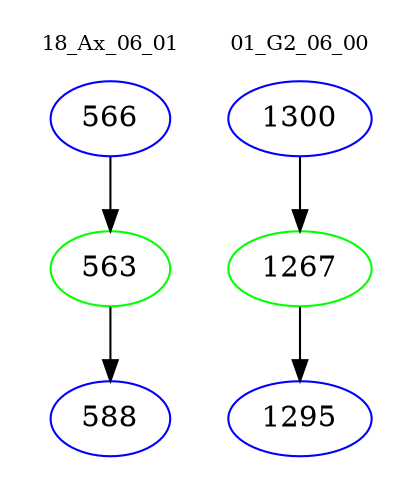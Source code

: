 digraph{
subgraph cluster_0 {
color = white
label = "18_Ax_06_01";
fontsize=10;
T0_566 [label="566", color="blue"]
T0_566 -> T0_563 [color="black"]
T0_563 [label="563", color="green"]
T0_563 -> T0_588 [color="black"]
T0_588 [label="588", color="blue"]
}
subgraph cluster_1 {
color = white
label = "01_G2_06_00";
fontsize=10;
T1_1300 [label="1300", color="blue"]
T1_1300 -> T1_1267 [color="black"]
T1_1267 [label="1267", color="green"]
T1_1267 -> T1_1295 [color="black"]
T1_1295 [label="1295", color="blue"]
}
}
